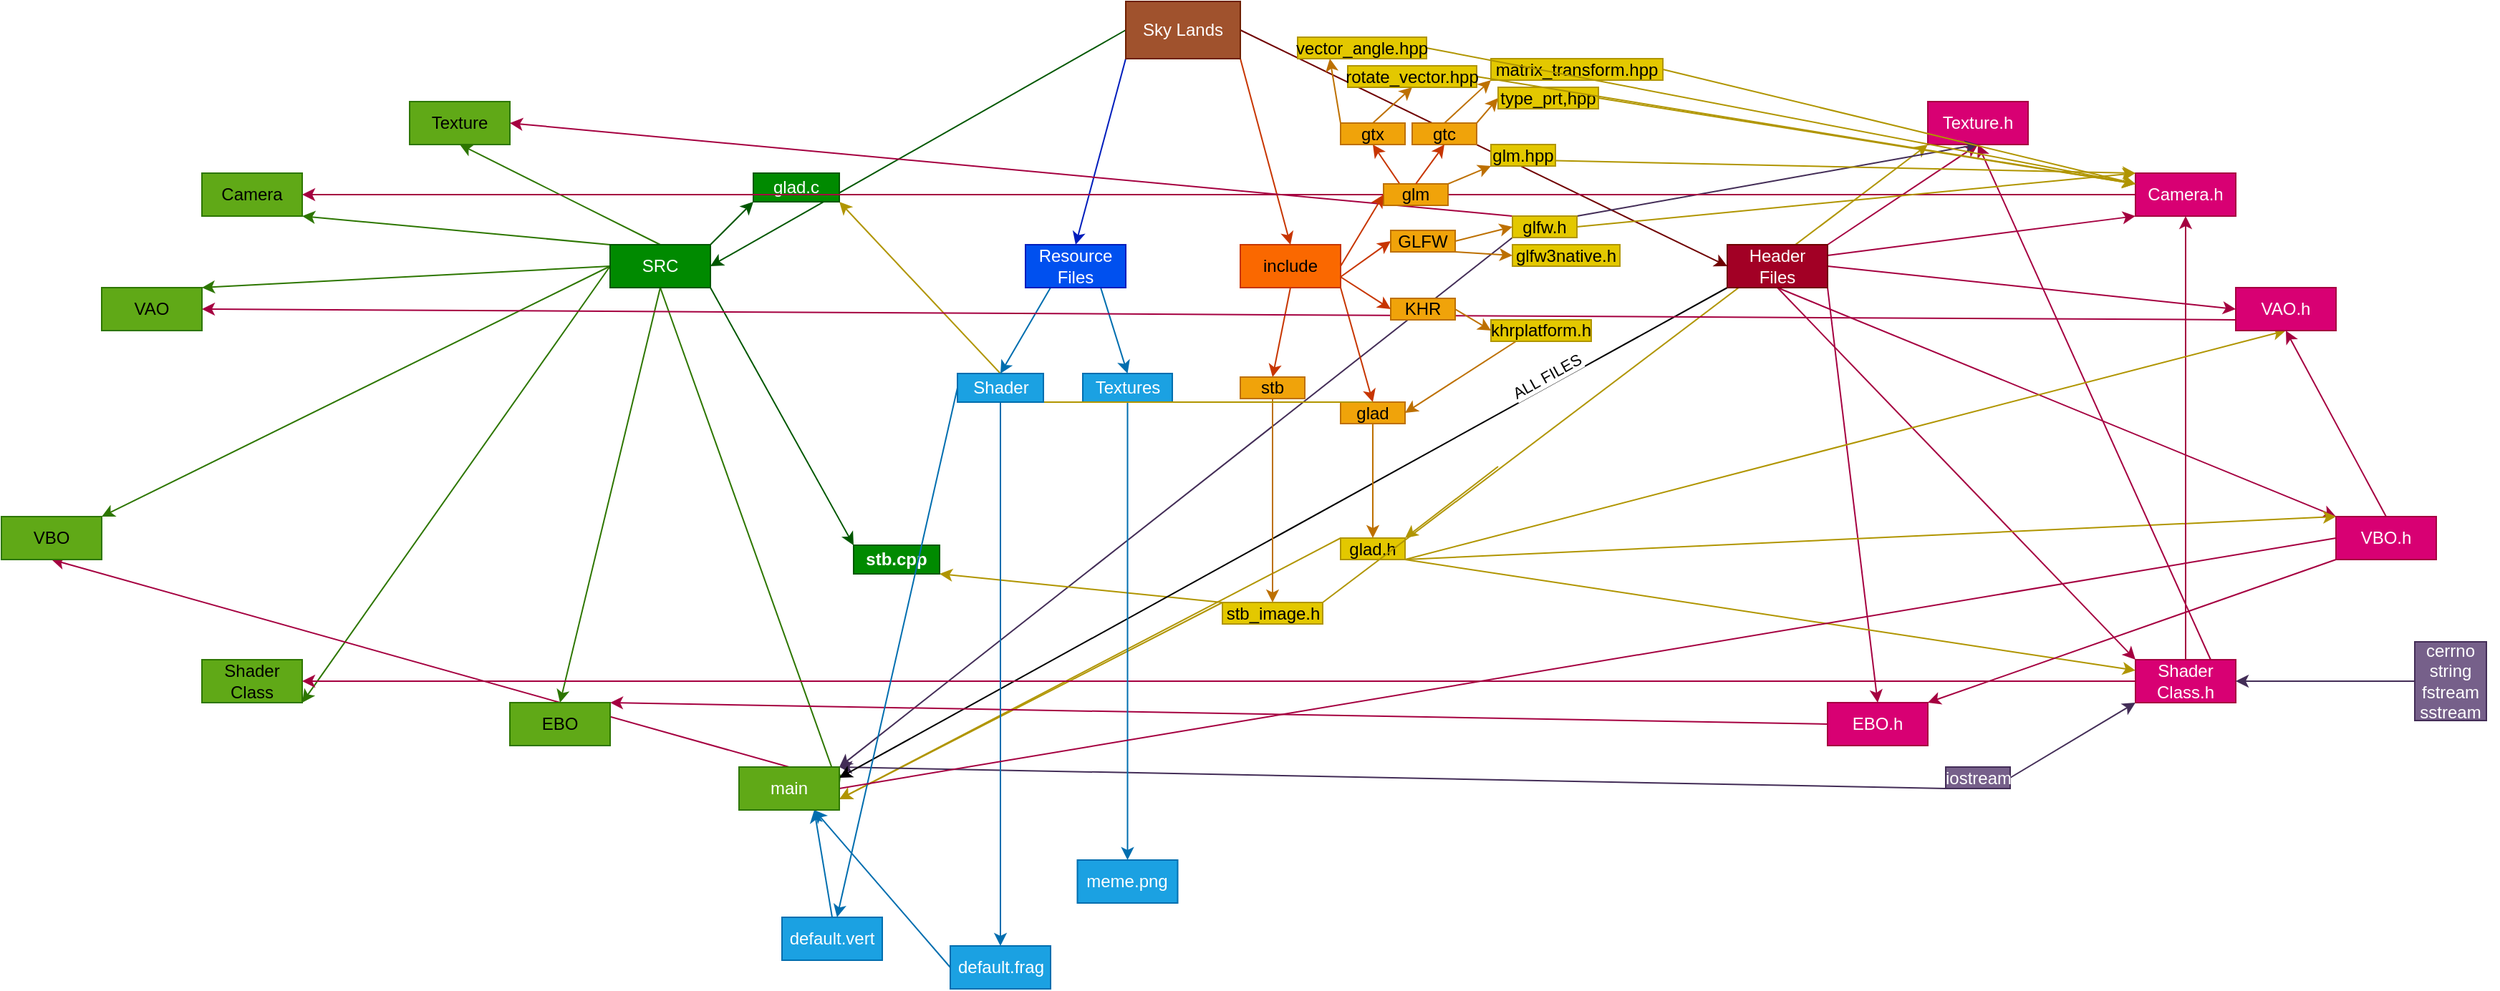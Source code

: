 <mxfile>
    <diagram id="4F_emGjvffJX1D-t-Qcj" name="Page-1">
        <mxGraphModel dx="1078" dy="186" grid="1" gridSize="10" guides="1" tooltips="1" connect="1" arrows="1" fold="1" page="1" pageScale="1" pageWidth="850" pageHeight="1100" math="0" shadow="0">
            <root>
                <mxCell id="0"/>
                <mxCell id="1" parent="0"/>
                <mxCell id="145" style="edgeStyle=none;html=1;exitX=0;exitY=0;exitDx=0;exitDy=0;entryX=1;entryY=0.75;entryDx=0;entryDy=0;fillColor=#e3c800;strokeColor=#B09500;" parent="1" source="107" target="75" edge="1">
                    <mxGeometry relative="1" as="geometry"/>
                </mxCell>
                <mxCell id="124" style="edgeStyle=none;html=1;exitX=0;exitY=0;exitDx=0;exitDy=0;shadow=0;fontSize=12;entryX=1;entryY=0.75;entryDx=0;entryDy=0;fillColor=#e3c800;strokeColor=#B09500;" parent="1" source="97" target="75" edge="1">
                    <mxGeometry relative="1" as="geometry">
                        <mxPoint x="6.25" y="380" as="targetPoint"/>
                    </mxGeometry>
                </mxCell>
                <mxCell id="122" style="edgeStyle=none;html=1;exitX=0;exitY=1;exitDx=0;exitDy=0;entryX=1;entryY=0;entryDx=0;entryDy=0;shadow=0;fontSize=12;fillColor=#76608a;strokeColor=#432D57;" parent="1" source="251" target="75" edge="1">
                    <mxGeometry relative="1" as="geometry"/>
                </mxCell>
                <mxCell id="121" style="edgeStyle=none;html=1;exitX=0;exitY=1;exitDx=0;exitDy=0;entryX=1;entryY=0;entryDx=0;entryDy=0;shadow=0;fontSize=12;fillColor=#76608a;strokeColor=#432D57;" parent="1" source="112" target="75" edge="1">
                    <mxGeometry relative="1" as="geometry"/>
                </mxCell>
                <mxCell id="111" style="edgeStyle=none;html=1;exitX=0;exitY=0;exitDx=0;exitDy=0;shadow=0;fontSize=12;entryX=1;entryY=1;entryDx=0;entryDy=0;fillColor=#e3c800;strokeColor=#B09500;" parent="1" source="107" target="80" edge="1">
                    <mxGeometry relative="1" as="geometry">
                        <mxPoint x="260" y="428.75" as="targetPoint"/>
                    </mxGeometry>
                </mxCell>
                <mxCell id="110" style="edgeStyle=none;html=1;exitX=0.5;exitY=0;exitDx=0;exitDy=0;entryX=1;entryY=1;entryDx=0;entryDy=0;fontSize=12;shadow=0;fillColor=#e3c800;strokeColor=#B09500;startArrow=none;" parent="1" source="189" target="82" edge="1">
                    <mxGeometry relative="1" as="geometry"/>
                </mxCell>
                <mxCell id="71" style="edgeStyle=none;html=1;exitX=0;exitY=0.5;exitDx=0;exitDy=0;entryX=1;entryY=0.5;entryDx=0;entryDy=0;fontSize=12;fillColor=#008a00;strokeColor=#005700;" parent="1" source="58" target="67" edge="1">
                    <mxGeometry relative="1" as="geometry"/>
                </mxCell>
                <mxCell id="72" style="edgeStyle=none;html=1;exitX=0;exitY=1;exitDx=0;exitDy=0;entryX=0.5;entryY=0;entryDx=0;entryDy=0;fontSize=12;fillColor=#0050ef;strokeColor=#001DBC;" parent="1" source="58" target="70" edge="1">
                    <mxGeometry relative="1" as="geometry"/>
                </mxCell>
                <mxCell id="73" style="edgeStyle=none;html=1;exitX=1;exitY=1;exitDx=0;exitDy=0;entryX=0.5;entryY=0;entryDx=0;entryDy=0;fontSize=12;fillColor=#fa6800;strokeColor=#C73500;" parent="1" source="58" target="69" edge="1">
                    <mxGeometry relative="1" as="geometry"/>
                </mxCell>
                <mxCell id="74" style="edgeStyle=none;html=1;exitX=1;exitY=0.5;exitDx=0;exitDy=0;entryX=0;entryY=0.5;entryDx=0;entryDy=0;fontSize=12;fillColor=#a20025;strokeColor=#6F0000;" parent="1" source="58" target="68" edge="1">
                    <mxGeometry relative="1" as="geometry"/>
                </mxCell>
                <mxCell id="83" style="edgeStyle=none;html=1;exitX=0.5;exitY=1;exitDx=0;exitDy=0;entryX=1;entryY=0.5;entryDx=0;entryDy=0;fontSize=12;fillColor=#60a917;strokeColor=#2D7600;" parent="1" source="67" target="75" edge="1">
                    <mxGeometry relative="1" as="geometry"/>
                </mxCell>
                <mxCell id="85" style="edgeStyle=none;html=1;exitX=1;exitY=0;exitDx=0;exitDy=0;entryX=0;entryY=1;entryDx=0;entryDy=0;fontSize=12;fillColor=#008a00;strokeColor=#005700;" parent="1" source="67" target="82" edge="1">
                    <mxGeometry relative="1" as="geometry"/>
                </mxCell>
                <mxCell id="86" style="edgeStyle=none;html=1;exitX=1;exitY=1;exitDx=0;exitDy=0;entryX=0;entryY=0;entryDx=0;entryDy=0;fontSize=12;fillColor=#008a00;strokeColor=#005700;" parent="1" source="67" target="80" edge="1">
                    <mxGeometry relative="1" as="geometry"/>
                </mxCell>
                <mxCell id="88" style="edgeStyle=none;html=1;exitX=0;exitY=0.5;exitDx=0;exitDy=0;entryX=1;entryY=1;entryDx=0;entryDy=0;fontSize=12;fillColor=#60a917;strokeColor=#2D7600;" parent="1" source="67" target="81" edge="1">
                    <mxGeometry relative="1" as="geometry"/>
                </mxCell>
                <mxCell id="89" style="edgeStyle=none;html=1;exitX=0.5;exitY=0;exitDx=0;exitDy=0;entryX=0.5;entryY=1;entryDx=0;entryDy=0;fontSize=12;fillColor=#60a917;strokeColor=#2D7600;" parent="1" source="67" target="76" edge="1">
                    <mxGeometry relative="1" as="geometry"/>
                </mxCell>
                <mxCell id="90" style="edgeStyle=none;html=1;exitX=0.5;exitY=1;exitDx=0;exitDy=0;entryX=0.5;entryY=0;entryDx=0;entryDy=0;fontSize=12;fillColor=#60a917;strokeColor=#2D7600;" parent="1" source="67" target="77" edge="1">
                    <mxGeometry relative="1" as="geometry"/>
                </mxCell>
                <mxCell id="91" style="edgeStyle=none;html=1;exitX=0;exitY=0.5;exitDx=0;exitDy=0;entryX=1;entryY=0;entryDx=0;entryDy=0;fontSize=12;fillColor=#60a917;strokeColor=#2D7600;" parent="1" source="67" target="78" edge="1">
                    <mxGeometry relative="1" as="geometry"/>
                </mxCell>
                <mxCell id="92" style="edgeStyle=none;html=1;entryX=1;entryY=0;entryDx=0;entryDy=0;fontSize=12;fillColor=#60a917;strokeColor=#2D7600;" parent="1" target="79" edge="1">
                    <mxGeometry relative="1" as="geometry">
                        <mxPoint y="185" as="sourcePoint"/>
                    </mxGeometry>
                </mxCell>
                <mxCell id="139" style="edgeStyle=none;html=1;exitX=0.5;exitY=1;exitDx=0;exitDy=0;entryX=0;entryY=0;entryDx=0;entryDy=0;shadow=0;fontSize=12;fillColor=#d80073;strokeColor=#A50040;" parent="1" source="68" target="126" edge="1">
                    <mxGeometry relative="1" as="geometry"/>
                </mxCell>
                <mxCell id="141" style="edgeStyle=none;html=1;exitX=1;exitY=0;exitDx=0;exitDy=0;entryX=0.5;entryY=1;entryDx=0;entryDy=0;shadow=0;fontSize=12;fillColor=#d80073;strokeColor=#A50040;" parent="1" source="68" target="129" edge="1">
                    <mxGeometry relative="1" as="geometry"/>
                </mxCell>
                <mxCell id="142" style="edgeStyle=none;html=1;exitX=0.5;exitY=1;exitDx=0;exitDy=0;entryX=0;entryY=0;entryDx=0;entryDy=0;shadow=0;fontSize=12;fillColor=#d80073;strokeColor=#A50040;" parent="1" source="68" target="127" edge="1">
                    <mxGeometry relative="1" as="geometry"/>
                </mxCell>
                <mxCell id="143" style="edgeStyle=none;html=1;exitX=1;exitY=1;exitDx=0;exitDy=0;entryX=0.5;entryY=0;entryDx=0;entryDy=0;shadow=0;fontSize=12;fillColor=#d80073;strokeColor=#A50040;" parent="1" source="68" target="125" edge="1">
                    <mxGeometry relative="1" as="geometry"/>
                </mxCell>
                <mxCell id="144" style="edgeStyle=none;html=1;exitX=1;exitY=0.5;exitDx=0;exitDy=0;entryX=0;entryY=0.5;entryDx=0;entryDy=0;shadow=0;fontSize=12;fillColor=#d80073;strokeColor=#A50040;" parent="1" source="68" target="128" edge="1">
                    <mxGeometry relative="1" as="geometry"/>
                </mxCell>
                <mxCell id="239" style="edgeStyle=none;html=1;exitX=0;exitY=1;exitDx=0;exitDy=0;entryX=1;entryY=0.25;entryDx=0;entryDy=0;strokeColor=default;" parent="1" source="68" target="75" edge="1">
                    <mxGeometry relative="1" as="geometry"/>
                </mxCell>
                <mxCell id="240" value="ALL FILES" style="edgeLabel;html=1;align=center;verticalAlign=middle;resizable=0;points=[];rotation=-29;" parent="239" vertex="1" connectable="0">
                    <mxGeometry x="-0.586" y="4" relative="1" as="geometry">
                        <mxPoint y="-12" as="offset"/>
                    </mxGeometry>
                </mxCell>
                <mxCell id="99" style="edgeStyle=none;html=1;exitX=1;exitY=1;exitDx=0;exitDy=0;entryX=0.5;entryY=0;entryDx=0;entryDy=0;fontSize=12;fillColor=#fa6800;strokeColor=#C73500;" parent="1" source="69" target="98" edge="1">
                    <mxGeometry relative="1" as="geometry"/>
                </mxCell>
                <mxCell id="105" style="edgeStyle=none;html=1;exitX=0.5;exitY=1;exitDx=0;exitDy=0;entryX=0.5;entryY=0;entryDx=0;entryDy=0;fontSize=12;fillColor=#fa6800;strokeColor=#C73500;" parent="1" source="69" target="104" edge="1">
                    <mxGeometry relative="1" as="geometry"/>
                </mxCell>
                <mxCell id="192" style="edgeStyle=none;html=1;exitX=0.25;exitY=1;exitDx=0;exitDy=0;entryX=0.5;entryY=0;entryDx=0;entryDy=0;fillColor=#1ba1e2;strokeColor=#006EAF;" parent="1" source="70" target="189" edge="1">
                    <mxGeometry relative="1" as="geometry"/>
                </mxCell>
                <mxCell id="193" style="edgeStyle=none;html=1;exitX=0.75;exitY=1;exitDx=0;exitDy=0;entryX=0.5;entryY=0;entryDx=0;entryDy=0;fillColor=#1ba1e2;strokeColor=#006EAF;" parent="1" source="70" target="190" edge="1">
                    <mxGeometry relative="1" as="geometry"/>
                </mxCell>
                <mxCell id="76" value="&lt;span style=&quot;font-size: 12px;&quot;&gt;Texture&lt;/span&gt;" style="rounded=0;whiteSpace=wrap;html=1;labelBackgroundColor=none;fontSize=10;fillColor=#60a917;strokeColor=#2D7600;" parent="1" vertex="1">
                    <mxGeometry x="-140" y="70" width="70" height="30" as="geometry"/>
                </mxCell>
                <mxCell id="80" value="&lt;span style=&quot;font-size: 12px;&quot;&gt;stb.cpp&lt;/span&gt;" style="rounded=0;whiteSpace=wrap;html=1;labelBackgroundColor=none;fontSize=10;fillColor=#008a00;strokeColor=#005700;fontColor=#ffffff;fontStyle=1" parent="1" vertex="1">
                    <mxGeometry x="170" y="380" width="60" height="20" as="geometry"/>
                </mxCell>
                <mxCell id="81" value="&lt;span style=&quot;font-size: 12px;&quot;&gt;Shader&lt;br&gt;Class&lt;br&gt;&lt;/span&gt;" style="rounded=0;whiteSpace=wrap;html=1;labelBackgroundColor=none;fontSize=10;fillColor=#60a917;strokeColor=#2D7600;" parent="1" vertex="1">
                    <mxGeometry x="-285" y="460" width="70" height="30" as="geometry"/>
                </mxCell>
                <mxCell id="82" value="&lt;span style=&quot;font-size: 12px;&quot;&gt;glad.c&lt;/span&gt;" style="rounded=0;whiteSpace=wrap;html=1;labelBackgroundColor=none;fontSize=10;fillColor=#008a00;strokeColor=#005700;fontColor=#ffffff;" parent="1" vertex="1">
                    <mxGeometry x="100" y="120" width="60" height="20" as="geometry"/>
                </mxCell>
                <mxCell id="155" style="edgeStyle=none;html=1;exitX=1;exitY=1;exitDx=0;exitDy=0;entryX=0;entryY=0;entryDx=0;entryDy=0;fillColor=#e3c800;strokeColor=#B09500;" parent="1" source="97" target="127" edge="1">
                    <mxGeometry relative="1" as="geometry"/>
                </mxCell>
                <mxCell id="166" style="edgeStyle=none;html=1;exitX=1;exitY=1;exitDx=0;exitDy=0;entryX=0;entryY=0.25;entryDx=0;entryDy=0;fillColor=#e3c800;strokeColor=#B09500;" parent="1" source="97" target="126" edge="1">
                    <mxGeometry relative="1" as="geometry"/>
                </mxCell>
                <mxCell id="97" value="glad.h" style="rounded=0;whiteSpace=wrap;html=1;labelBackgroundColor=none;fontSize=12;fillColor=#e3c800;fontColor=#000000;strokeColor=#B09500;" parent="1" vertex="1">
                    <mxGeometry x="510" y="375" width="45" height="15" as="geometry"/>
                </mxCell>
                <mxCell id="101" style="edgeStyle=none;html=1;exitX=0.5;exitY=1;exitDx=0;exitDy=0;entryX=0.5;entryY=0;entryDx=0;entryDy=0;fontSize=12;fillColor=#f0a30a;strokeColor=#BD7000;" parent="1" source="98" target="97" edge="1">
                    <mxGeometry relative="1" as="geometry"/>
                </mxCell>
                <mxCell id="103" style="edgeStyle=none;html=1;exitX=0.25;exitY=1;exitDx=0;exitDy=0;entryX=1;entryY=0.5;entryDx=0;entryDy=0;fontSize=12;fillColor=#f0a30a;strokeColor=#BD7000;" parent="1" source="256" target="98" edge="1">
                    <mxGeometry relative="1" as="geometry">
                        <mxPoint x="585" y="317.5" as="targetPoint"/>
                    </mxGeometry>
                </mxCell>
                <mxCell id="98" value="glad" style="rounded=0;whiteSpace=wrap;html=1;labelBackgroundColor=none;fontSize=12;fillColor=#f0a30a;fontColor=#000000;strokeColor=#BD7000;" parent="1" vertex="1">
                    <mxGeometry x="510" y="280" width="45" height="15" as="geometry"/>
                </mxCell>
                <mxCell id="205" style="edgeStyle=none;html=1;exitX=0.5;exitY=1;exitDx=0;exitDy=0;entryX=1;entryY=0;entryDx=0;entryDy=0;strokeColor=#B09500;fillColor=#e3c800;" parent="1" target="97" edge="1">
                    <mxGeometry relative="1" as="geometry">
                        <mxPoint x="620" y="325" as="sourcePoint"/>
                    </mxGeometry>
                </mxCell>
                <mxCell id="109" style="edgeStyle=none;html=1;exitX=0.5;exitY=1;exitDx=0;exitDy=0;entryX=0.5;entryY=0;entryDx=0;entryDy=0;fontSize=12;fillColor=#f0a30a;strokeColor=#BD7000;" parent="1" source="104" target="107" edge="1">
                    <mxGeometry relative="1" as="geometry"/>
                </mxCell>
                <mxCell id="185" style="edgeStyle=none;html=1;exitX=1;exitY=0;exitDx=0;exitDy=0;entryX=0;entryY=1;entryDx=0;entryDy=0;fillColor=#e3c800;strokeColor=#B09500;" parent="1" source="107" target="129" edge="1">
                    <mxGeometry relative="1" as="geometry">
                        <mxPoint x="780" y="390" as="targetPoint"/>
                    </mxGeometry>
                </mxCell>
                <mxCell id="107" value="stb_image.h" style="rounded=0;whiteSpace=wrap;html=1;labelBackgroundColor=none;fontSize=12;fillColor=#e3c800;fontColor=#000000;strokeColor=#B09500;" parent="1" vertex="1">
                    <mxGeometry x="427.5" y="420" width="70" height="15" as="geometry"/>
                </mxCell>
                <mxCell id="181" style="edgeStyle=none;html=1;exitX=1;exitY=0.5;exitDx=0;exitDy=0;entryX=0;entryY=1;entryDx=0;entryDy=0;fillColor=#76608a;strokeColor=#432D57;" parent="1" source="112" target="126" edge="1">
                    <mxGeometry relative="1" as="geometry"/>
                </mxCell>
                <mxCell id="112" value="iostream" style="rounded=0;whiteSpace=wrap;html=1;labelBackgroundColor=none;fontSize=12;fillColor=#76608a;fontColor=#ffffff;strokeColor=#432D57;" parent="1" vertex="1">
                    <mxGeometry x="932.5" y="535" width="45" height="15" as="geometry"/>
                </mxCell>
                <mxCell id="158" style="edgeStyle=none;html=1;exitX=0;exitY=0.5;exitDx=0;exitDy=0;entryX=1;entryY=0;entryDx=0;entryDy=0;fillColor=#d80073;strokeColor=#A50040;" parent="1" source="125" target="77" edge="1">
                    <mxGeometry relative="1" as="geometry"/>
                </mxCell>
                <mxCell id="125" value="&lt;span style=&quot;font-size: 12px;&quot;&gt;EBO.h&lt;/span&gt;" style="rounded=0;whiteSpace=wrap;html=1;labelBackgroundColor=none;fontSize=10;fillColor=#d80073;strokeColor=#A50040;fontColor=#ffffff;" parent="1" vertex="1">
                    <mxGeometry x="850" y="490" width="70" height="30" as="geometry"/>
                </mxCell>
                <mxCell id="165" style="edgeStyle=none;html=1;exitX=0;exitY=0.5;exitDx=0;exitDy=0;entryX=1;entryY=0.5;entryDx=0;entryDy=0;fillColor=#d80073;strokeColor=#A50040;" parent="1" source="126" target="81" edge="1">
                    <mxGeometry relative="1" as="geometry"/>
                </mxCell>
                <mxCell id="186" style="edgeStyle=none;html=1;exitX=0.75;exitY=0;exitDx=0;exitDy=0;entryX=0.5;entryY=1;entryDx=0;entryDy=0;fillColor=#d80073;strokeColor=#A50040;" parent="1" source="126" target="129" edge="1">
                    <mxGeometry relative="1" as="geometry"/>
                </mxCell>
                <mxCell id="267" style="edgeStyle=none;html=1;exitX=0.5;exitY=0;exitDx=0;exitDy=0;entryX=0.5;entryY=1;entryDx=0;entryDy=0;fillColor=#d80073;strokeColor=#A50040;" edge="1" parent="1" source="126" target="241">
                    <mxGeometry relative="1" as="geometry"/>
                </mxCell>
                <mxCell id="126" value="&lt;span style=&quot;font-size: 12px;&quot;&gt;Shader&lt;br&gt;Class.h&lt;br&gt;&lt;/span&gt;" style="rounded=0;whiteSpace=wrap;html=1;labelBackgroundColor=none;fontSize=10;fillColor=#d80073;strokeColor=#A50040;fontColor=#ffffff;" parent="1" vertex="1">
                    <mxGeometry x="1065" y="460" width="70" height="30" as="geometry"/>
                </mxCell>
                <mxCell id="161" style="edgeStyle=none;html=1;exitX=0.5;exitY=0;exitDx=0;exitDy=0;entryX=0.5;entryY=1;entryDx=0;entryDy=0;fillColor=#d80073;strokeColor=#A50040;" parent="1" source="127" target="128" edge="1">
                    <mxGeometry relative="1" as="geometry"/>
                </mxCell>
                <mxCell id="163" style="edgeStyle=none;html=1;exitX=0;exitY=1;exitDx=0;exitDy=0;entryX=1;entryY=0;entryDx=0;entryDy=0;fillColor=#d80073;strokeColor=#A50040;" parent="1" source="127" target="125" edge="1">
                    <mxGeometry relative="1" as="geometry"/>
                </mxCell>
                <mxCell id="188" style="edgeStyle=none;html=1;entryX=0.5;entryY=1;entryDx=0;entryDy=0;fillColor=#d80073;strokeColor=#A50040;startArrow=none;exitX=0.5;exitY=0;exitDx=0;exitDy=0;" parent="1" source="75" target="78" edge="1">
                    <mxGeometry relative="1" as="geometry"/>
                </mxCell>
                <mxCell id="127" value="&lt;span style=&quot;font-size: 12px;&quot;&gt;VBO.h&lt;/span&gt;" style="rounded=0;whiteSpace=wrap;html=1;labelBackgroundColor=none;fontSize=10;fillColor=#d80073;strokeColor=#A50040;fontColor=#ffffff;" parent="1" vertex="1">
                    <mxGeometry x="1205" y="360" width="70" height="30" as="geometry"/>
                </mxCell>
                <mxCell id="160" style="html=1;fillColor=#e3c800;strokeColor=#B09500;exitX=1;exitY=1;exitDx=0;exitDy=0;entryX=0.5;entryY=1;entryDx=0;entryDy=0;fontStyle=1" parent="1" source="97" target="128" edge="1">
                    <mxGeometry relative="1" as="geometry">
                        <mxPoint x="730" y="520" as="sourcePoint"/>
                        <mxPoint x="800" y="540" as="targetPoint"/>
                    </mxGeometry>
                </mxCell>
                <mxCell id="187" style="edgeStyle=none;html=1;exitX=0;exitY=0.75;exitDx=0;exitDy=0;entryX=1;entryY=0.5;entryDx=0;entryDy=0;fillColor=#d80073;strokeColor=#A50040;" parent="1" source="128" target="79" edge="1">
                    <mxGeometry relative="1" as="geometry"/>
                </mxCell>
                <mxCell id="128" value="&lt;span style=&quot;font-size: 12px;&quot;&gt;VAO.h&lt;/span&gt;" style="rounded=0;whiteSpace=wrap;html=1;labelBackgroundColor=none;fontSize=10;fillColor=#d80073;strokeColor=#A50040;fontColor=#ffffff;" parent="1" vertex="1">
                    <mxGeometry x="1135" y="200" width="70" height="30" as="geometry"/>
                </mxCell>
                <mxCell id="183" style="edgeStyle=none;html=1;exitX=0;exitY=0;exitDx=0;exitDy=0;entryX=1;entryY=0.5;entryDx=0;entryDy=0;fillColor=#d80073;strokeColor=#A50040;startArrow=none;" parent="1" source="251" target="76" edge="1">
                    <mxGeometry relative="1" as="geometry"/>
                </mxCell>
                <mxCell id="180" style="edgeStyle=none;html=1;exitX=1;exitY=0.5;exitDx=0;exitDy=0;entryX=1;entryY=0.5;entryDx=0;entryDy=0;fillColor=#76608a;strokeColor=#432D57;" parent="1" source="176" target="126" edge="1">
                    <mxGeometry relative="1" as="geometry"/>
                </mxCell>
                <mxCell id="129" value="&lt;span style=&quot;font-size: 12px;&quot;&gt;Texture.h&lt;/span&gt;" style="rounded=0;whiteSpace=wrap;html=1;labelBackgroundColor=none;fontSize=10;fillColor=#d80073;strokeColor=#A50040;fontColor=#ffffff;" parent="1" vertex="1">
                    <mxGeometry x="920" y="70" width="70" height="30" as="geometry"/>
                </mxCell>
                <mxCell id="197" style="edgeStyle=none;html=1;exitX=0;exitY=0.5;exitDx=0;exitDy=0;fillColor=#1ba1e2;strokeColor=#006EAF;" parent="1" source="189" target="194" edge="1">
                    <mxGeometry relative="1" as="geometry"/>
                </mxCell>
                <mxCell id="198" style="edgeStyle=none;html=1;exitX=0.5;exitY=1;exitDx=0;exitDy=0;entryX=0.5;entryY=0;entryDx=0;entryDy=0;fillColor=#1ba1e2;strokeColor=#006EAF;" parent="1" source="189" target="195" edge="1">
                    <mxGeometry relative="1" as="geometry"/>
                </mxCell>
                <mxCell id="200" style="edgeStyle=none;html=1;exitX=0.5;exitY=1;exitDx=0;exitDy=0;entryX=0.5;entryY=0;entryDx=0;entryDy=0;fillColor=#1ba1e2;strokeColor=#006EAF;" parent="1" source="190" target="199" edge="1">
                    <mxGeometry relative="1" as="geometry"/>
                </mxCell>
                <mxCell id="190" value="&lt;span style=&quot;font-size: 12px;&quot;&gt;Textures&lt;/span&gt;" style="rounded=0;whiteSpace=wrap;html=1;labelBackgroundColor=none;fontSize=10;fillColor=#1ba1e2;strokeColor=#006EAF;fontColor=#ffffff;" parent="1" vertex="1">
                    <mxGeometry x="330" y="260" width="62.5" height="20" as="geometry"/>
                </mxCell>
                <mxCell id="202" style="edgeStyle=none;html=1;exitX=0.5;exitY=0;exitDx=0;exitDy=0;entryX=0.75;entryY=1;entryDx=0;entryDy=0;fillColor=#1ba1e2;strokeColor=#006EAF;" parent="1" source="194" target="75" edge="1">
                    <mxGeometry relative="1" as="geometry">
                        <mxPoint x="-10" y="468.4" as="targetPoint"/>
                    </mxGeometry>
                </mxCell>
                <mxCell id="194" value="&lt;span style=&quot;font-size: 12px;&quot;&gt;default.vert&lt;/span&gt;" style="rounded=0;whiteSpace=wrap;html=1;labelBackgroundColor=none;fontSize=10;fillColor=#1ba1e2;strokeColor=#006EAF;fontColor=#ffffff;" parent="1" vertex="1">
                    <mxGeometry x="120" y="640" width="70" height="30" as="geometry"/>
                </mxCell>
                <mxCell id="201" style="edgeStyle=none;html=1;exitX=0;exitY=0.5;exitDx=0;exitDy=0;entryX=0.75;entryY=1;entryDx=0;entryDy=0;fillColor=#1ba1e2;strokeColor=#006EAF;" parent="1" source="195" target="75" edge="1">
                    <mxGeometry relative="1" as="geometry"/>
                </mxCell>
                <mxCell id="195" value="&lt;span style=&quot;font-size: 12px;&quot;&gt;default.frag&lt;/span&gt;" style="rounded=0;whiteSpace=wrap;html=1;labelBackgroundColor=none;fontSize=10;fillColor=#1ba1e2;strokeColor=#006EAF;fontColor=#ffffff;" parent="1" vertex="1">
                    <mxGeometry x="237.5" y="660" width="70" height="30" as="geometry"/>
                </mxCell>
                <mxCell id="199" value="&lt;span style=&quot;font-size: 12px;&quot;&gt;meme.png&lt;/span&gt;" style="rounded=0;whiteSpace=wrap;html=1;labelBackgroundColor=none;fontSize=10;fillColor=#1ba1e2;strokeColor=#006EAF;fontColor=#ffffff;" parent="1" vertex="1">
                    <mxGeometry x="326.25" y="600" width="70" height="30" as="geometry"/>
                </mxCell>
                <mxCell id="265" style="edgeStyle=none;html=1;exitX=0;exitY=0;exitDx=0;exitDy=0;entryX=1;entryY=1;entryDx=0;entryDy=0;fillColor=#60a917;strokeColor=#2D7600;" edge="1" parent="1" source="67" target="242">
                    <mxGeometry relative="1" as="geometry"/>
                </mxCell>
                <mxCell id="67" value="&lt;span style=&quot;font-size: 12px;&quot;&gt;SRC&lt;/span&gt;" style="rounded=0;whiteSpace=wrap;html=1;labelBackgroundColor=none;fontSize=10;fillColor=#008a00;fontColor=#ffffff;strokeColor=#005700;" parent="1" vertex="1">
                    <mxGeometry y="170" width="70" height="30" as="geometry"/>
                </mxCell>
                <mxCell id="70" value="&lt;span style=&quot;font-size: 12px;&quot;&gt;Resource&lt;br&gt;Files&lt;/span&gt;" style="rounded=0;whiteSpace=wrap;html=1;labelBackgroundColor=none;fontSize=10;fillColor=#0050ef;fontColor=#ffffff;strokeColor=#001DBC;" parent="1" vertex="1">
                    <mxGeometry x="290" y="170" width="70" height="30" as="geometry"/>
                </mxCell>
                <mxCell id="248" style="edgeStyle=none;html=1;exitX=1;exitY=0.75;exitDx=0;exitDy=0;entryX=0;entryY=0.5;entryDx=0;entryDy=0;fillColor=#fa6800;strokeColor=#C73500;" edge="1" parent="1" source="69" target="250">
                    <mxGeometry relative="1" as="geometry"/>
                </mxCell>
                <mxCell id="69" value="&lt;span style=&quot;font-size: 12px;&quot;&gt;include&lt;/span&gt;" style="rounded=0;whiteSpace=wrap;html=1;labelBackgroundColor=none;fontSize=10;fillColor=#fa6800;fontColor=#000000;strokeColor=#C73500;" parent="1" vertex="1">
                    <mxGeometry x="440" y="170" width="70" height="30" as="geometry"/>
                </mxCell>
                <mxCell id="78" value="&lt;span style=&quot;font-size: 12px;&quot;&gt;VBO&lt;/span&gt;" style="rounded=0;whiteSpace=wrap;html=1;labelBackgroundColor=none;fontSize=10;fillColor=#60a917;strokeColor=#2D7600;" parent="1" vertex="1">
                    <mxGeometry x="-425" y="360" width="70" height="30" as="geometry"/>
                </mxCell>
                <mxCell id="79" value="&lt;span style=&quot;font-size: 12px;&quot;&gt;VAO&lt;/span&gt;" style="rounded=0;whiteSpace=wrap;html=1;labelBackgroundColor=none;fontSize=10;fillColor=#60a917;strokeColor=#2D7600;" parent="1" vertex="1">
                    <mxGeometry x="-355" y="200" width="70" height="30" as="geometry"/>
                </mxCell>
                <mxCell id="58" value="&lt;font style=&quot;font-size: 12px;&quot;&gt;Sky Lands&lt;/font&gt;" style="rounded=0;whiteSpace=wrap;html=1;labelBackgroundColor=none;fontSize=10;fillColor=#a0522d;fontColor=#ffffff;strokeColor=#6D1F00;" parent="1" vertex="1">
                    <mxGeometry x="360" width="80" height="40" as="geometry"/>
                </mxCell>
                <mxCell id="214" value="" style="edgeStyle=none;html=1;exitX=0;exitY=0.5;exitDx=0;exitDy=0;entryX=1;entryY=0.5;entryDx=0;entryDy=0;fillColor=#d80073;strokeColor=#A50040;endArrow=none;" parent="1" source="127" target="75" edge="1">
                    <mxGeometry relative="1" as="geometry">
                        <mxPoint x="560" y="475" as="sourcePoint"/>
                        <mxPoint x="80" y="465" as="targetPoint"/>
                    </mxGeometry>
                </mxCell>
                <mxCell id="75" value="&lt;span style=&quot;font-size: 12px;&quot;&gt;main&lt;/span&gt;" style="rounded=0;whiteSpace=wrap;html=1;labelBackgroundColor=none;fontSize=10;fillColor=#60a917;fontColor=#ffffff;strokeColor=#2D7600;" parent="1" vertex="1">
                    <mxGeometry x="90" y="535" width="70" height="30" as="geometry"/>
                </mxCell>
                <mxCell id="238" style="edgeStyle=none;html=1;exitX=1;exitY=0;exitDx=0;exitDy=0;strokeColor=#432D57;entryX=0.5;entryY=1;entryDx=0;entryDy=0;fillColor=#76608a;" parent="1" source="251" target="129" edge="1">
                    <mxGeometry relative="1" as="geometry">
                        <mxPoint x="940" y="207.419" as="targetPoint"/>
                    </mxGeometry>
                </mxCell>
                <mxCell id="230" value="" style="edgeStyle=none;html=1;exitX=0.5;exitY=0;exitDx=0;exitDy=0;entryX=1;entryY=1;entryDx=0;entryDy=0;fontSize=12;shadow=0;fillColor=#e3c800;strokeColor=#B09500;endArrow=none;" parent="1" source="98" target="189" edge="1">
                    <mxGeometry relative="1" as="geometry">
                        <mxPoint x="552.5" y="550" as="sourcePoint"/>
                        <mxPoint x="160" y="140" as="targetPoint"/>
                    </mxGeometry>
                </mxCell>
                <mxCell id="189" value="&lt;span style=&quot;font-size: 12px;&quot;&gt;Shader&lt;/span&gt;" style="rounded=0;whiteSpace=wrap;html=1;labelBackgroundColor=none;fontSize=10;fillColor=#1ba1e2;strokeColor=#006EAF;fontColor=#ffffff;" parent="1" vertex="1">
                    <mxGeometry x="242.5" y="260" width="60" height="20" as="geometry"/>
                </mxCell>
                <mxCell id="176" value="cerrno&lt;br&gt;string&lt;br&gt;fstream&lt;br&gt;sstream" style="rounded=0;whiteSpace=wrap;html=1;labelBackgroundColor=none;fontSize=12;fillColor=#76608a;fontColor=#ffffff;strokeColor=#432D57;" parent="1" vertex="1">
                    <mxGeometry x="1260" y="447.5" width="50" height="55" as="geometry"/>
                </mxCell>
                <mxCell id="104" value="stb" style="rounded=0;whiteSpace=wrap;html=1;labelBackgroundColor=none;fontSize=12;fillColor=#f0a30a;fontColor=#000000;strokeColor=#BD7000;" parent="1" vertex="1">
                    <mxGeometry x="440" y="262.5" width="45" height="15" as="geometry"/>
                </mxCell>
                <mxCell id="77" value="&lt;span style=&quot;font-size: 12px;&quot;&gt;EBO&lt;/span&gt;" style="rounded=0;whiteSpace=wrap;html=1;labelBackgroundColor=none;fontSize=10;fillColor=#60a917;strokeColor=#2D7600;" parent="1" vertex="1">
                    <mxGeometry x="-70" y="490" width="70" height="30" as="geometry"/>
                </mxCell>
                <mxCell id="266" style="edgeStyle=none;html=1;exitX=1;exitY=0.25;exitDx=0;exitDy=0;entryX=0;entryY=1;entryDx=0;entryDy=0;fillColor=#d80073;strokeColor=#A50040;" edge="1" parent="1" source="68" target="241">
                    <mxGeometry relative="1" as="geometry"/>
                </mxCell>
                <mxCell id="68" value="&lt;span style=&quot;font-size: 12px;&quot;&gt;Header&lt;br&gt;Files&lt;/span&gt;" style="rounded=0;whiteSpace=wrap;html=1;labelBackgroundColor=none;fontSize=10;fillColor=#a20025;fontColor=#ffffff;strokeColor=#6F0000;" parent="1" vertex="1">
                    <mxGeometry x="780" y="170" width="70" height="30" as="geometry"/>
                </mxCell>
                <mxCell id="264" style="edgeStyle=none;html=1;exitX=0;exitY=0.5;exitDx=0;exitDy=0;entryX=1;entryY=0.5;entryDx=0;entryDy=0;fillColor=#d80073;strokeColor=#A50040;" edge="1" parent="1" source="241" target="242">
                    <mxGeometry relative="1" as="geometry"/>
                </mxCell>
                <mxCell id="241" value="&lt;span style=&quot;font-size: 12px;&quot;&gt;Camera.h&lt;/span&gt;" style="rounded=0;whiteSpace=wrap;html=1;labelBackgroundColor=none;fontSize=10;fillColor=#d80073;strokeColor=#A50040;fontColor=#ffffff;" parent="1" vertex="1">
                    <mxGeometry x="1065" y="120" width="70" height="30" as="geometry"/>
                </mxCell>
                <mxCell id="242" value="&lt;span style=&quot;font-size: 12px;&quot;&gt;Camera&lt;/span&gt;" style="rounded=0;whiteSpace=wrap;html=1;labelBackgroundColor=none;fontSize=10;fillColor=#60a917;strokeColor=#2D7600;" parent="1" vertex="1">
                    <mxGeometry x="-285" y="120" width="70" height="30" as="geometry"/>
                </mxCell>
                <mxCell id="278" style="edgeStyle=none;html=1;exitX=0.25;exitY=0;exitDx=0;exitDy=0;entryX=0.5;entryY=1;entryDx=0;entryDy=0;fillColor=#fa6800;strokeColor=#C73500;" edge="1" parent="1" source="243" target="277">
                    <mxGeometry relative="1" as="geometry"/>
                </mxCell>
                <mxCell id="243" value="glm" style="rounded=0;whiteSpace=wrap;html=1;labelBackgroundColor=none;fontSize=12;fillColor=#f0a30a;fontColor=#000000;strokeColor=#BD7000;" parent="1" vertex="1">
                    <mxGeometry x="540" y="127.5" width="45" height="15" as="geometry"/>
                </mxCell>
                <mxCell id="244" style="edgeStyle=none;html=1;exitX=1;exitY=0.5;exitDx=0;exitDy=0;entryX=0;entryY=0.5;entryDx=0;entryDy=0;fontSize=12;fillColor=#fa6800;strokeColor=#C73500;" parent="1" source="69" target="243" edge="1">
                    <mxGeometry relative="1" as="geometry">
                        <mxPoint x="510" y="180" as="sourcePoint"/>
                        <mxPoint x="552.5" y="250" as="targetPoint"/>
                    </mxGeometry>
                </mxCell>
                <mxCell id="269" style="edgeStyle=none;html=1;exitX=1;exitY=0.75;exitDx=0;exitDy=0;entryX=0;entryY=0;entryDx=0;entryDy=0;fillColor=#e3c800;strokeColor=#B09500;" edge="1" parent="1" source="245" target="241">
                    <mxGeometry relative="1" as="geometry"/>
                </mxCell>
                <mxCell id="245" value="glm.hpp" style="rounded=0;whiteSpace=wrap;html=1;labelBackgroundColor=none;fontSize=12;fillColor=#e3c800;fontColor=#000000;strokeColor=#B09500;" parent="1" vertex="1">
                    <mxGeometry x="615" y="100" width="45" height="15" as="geometry"/>
                </mxCell>
                <mxCell id="246" style="edgeStyle=none;html=1;exitX=1;exitY=0;exitDx=0;exitDy=0;entryX=0;entryY=1;entryDx=0;entryDy=0;fontSize=12;fillColor=#f0a30a;strokeColor=#BD7000;" parent="1" source="243" target="245" edge="1">
                    <mxGeometry relative="1" as="geometry">
                        <mxPoint x="570" y="140" as="sourcePoint"/>
                        <mxPoint x="570" y="200" as="targetPoint"/>
                    </mxGeometry>
                </mxCell>
                <mxCell id="249" value="KHR" style="rounded=0;whiteSpace=wrap;html=1;labelBackgroundColor=none;fontSize=12;fillColor=#f0a30a;fontColor=#000000;strokeColor=#BD7000;" vertex="1" parent="1">
                    <mxGeometry x="545" y="207.5" width="45" height="15" as="geometry"/>
                </mxCell>
                <mxCell id="250" value="GLFW" style="rounded=0;whiteSpace=wrap;html=1;labelBackgroundColor=none;fontSize=12;fillColor=#f0a30a;fontColor=#000000;strokeColor=#BD7000;" vertex="1" parent="1">
                    <mxGeometry x="545" y="160" width="45" height="15" as="geometry"/>
                </mxCell>
                <mxCell id="268" style="edgeStyle=none;html=1;exitX=1;exitY=0.5;exitDx=0;exitDy=0;entryX=0;entryY=0;entryDx=0;entryDy=0;fillColor=#e3c800;strokeColor=#B09500;" edge="1" parent="1" source="251" target="241">
                    <mxGeometry relative="1" as="geometry">
                        <mxPoint x="1125" y="157.25" as="targetPoint"/>
                    </mxGeometry>
                </mxCell>
                <mxCell id="251" value="glfw.h" style="rounded=0;whiteSpace=wrap;html=1;labelBackgroundColor=none;fontSize=12;fillColor=#e3c800;fontColor=#000000;strokeColor=#B09500;" vertex="1" parent="1">
                    <mxGeometry x="630" y="150" width="45" height="15" as="geometry"/>
                </mxCell>
                <mxCell id="253" style="edgeStyle=none;html=1;exitX=1;exitY=0.5;exitDx=0;exitDy=0;entryX=0;entryY=0.5;entryDx=0;entryDy=0;fontSize=12;fillColor=#f0a30a;strokeColor=#BD7000;" edge="1" parent="1" source="250" target="251">
                    <mxGeometry relative="1" as="geometry">
                        <mxPoint x="595" y="180" as="sourcePoint"/>
                        <mxPoint x="612.5" y="152.5" as="targetPoint"/>
                    </mxGeometry>
                </mxCell>
                <mxCell id="255" style="edgeStyle=none;html=1;exitX=1;exitY=0.75;exitDx=0;exitDy=0;entryX=0;entryY=0.5;entryDx=0;entryDy=0;fillColor=#fa6800;strokeColor=#C73500;" edge="1" parent="1" source="69" target="249">
                    <mxGeometry relative="1" as="geometry">
                        <mxPoint x="520" y="202.5" as="sourcePoint"/>
                        <mxPoint x="555" y="177.5" as="targetPoint"/>
                    </mxGeometry>
                </mxCell>
                <mxCell id="256" value="khrplatform.h" style="rounded=0;whiteSpace=wrap;html=1;labelBackgroundColor=none;fontSize=12;fillColor=#e3c800;fontColor=#000000;strokeColor=#B09500;" vertex="1" parent="1">
                    <mxGeometry x="615" y="222.5" width="70" height="15" as="geometry"/>
                </mxCell>
                <mxCell id="257" style="edgeStyle=none;html=1;exitX=1;exitY=0.5;exitDx=0;exitDy=0;entryX=0;entryY=0.5;entryDx=0;entryDy=0;fontSize=12;fillColor=#f0a30a;strokeColor=#BD7000;" edge="1" parent="1" source="249" target="256">
                    <mxGeometry relative="1" as="geometry">
                        <mxPoint x="600" y="177.5" as="sourcePoint"/>
                        <mxPoint x="640" y="167.5" as="targetPoint"/>
                    </mxGeometry>
                </mxCell>
                <mxCell id="259" value="glfw3native.h" style="rounded=0;whiteSpace=wrap;html=1;labelBackgroundColor=none;fontSize=12;fillColor=#e3c800;fontColor=#000000;strokeColor=#B09500;" vertex="1" parent="1">
                    <mxGeometry x="630" y="170" width="75" height="15" as="geometry"/>
                </mxCell>
                <mxCell id="261" style="edgeStyle=none;html=1;exitX=1;exitY=1;exitDx=0;exitDy=0;entryX=0;entryY=0.5;entryDx=0;entryDy=0;fontSize=12;fillColor=#f0a30a;strokeColor=#BD7000;" edge="1" parent="1" source="250" target="259">
                    <mxGeometry relative="1" as="geometry">
                        <mxPoint x="600" y="177.5" as="sourcePoint"/>
                        <mxPoint x="640" y="167.5" as="targetPoint"/>
                    </mxGeometry>
                </mxCell>
                <mxCell id="274" style="edgeStyle=none;html=1;exitX=0.5;exitY=0;exitDx=0;exitDy=0;entryX=0;entryY=1;entryDx=0;entryDy=0;fillColor=#f0a30a;strokeColor=#BD7000;" edge="1" parent="1" source="270" target="273">
                    <mxGeometry relative="1" as="geometry"/>
                </mxCell>
                <mxCell id="276" style="edgeStyle=none;html=1;exitX=1;exitY=0;exitDx=0;exitDy=0;entryX=0;entryY=0.5;entryDx=0;entryDy=0;fillColor=#f0a30a;strokeColor=#BD7000;" edge="1" parent="1" source="270" target="275">
                    <mxGeometry relative="1" as="geometry"/>
                </mxCell>
                <mxCell id="270" value="gtc" style="rounded=0;whiteSpace=wrap;html=1;labelBackgroundColor=none;fontSize=12;fillColor=#f0a30a;fontColor=#000000;strokeColor=#BD7000;" vertex="1" parent="1">
                    <mxGeometry x="560" y="85" width="45" height="15" as="geometry"/>
                </mxCell>
                <mxCell id="272" style="edgeStyle=none;html=1;exitX=0.5;exitY=0;exitDx=0;exitDy=0;entryX=0.5;entryY=1;entryDx=0;entryDy=0;fontSize=12;fillColor=#fa6800;strokeColor=#C73500;" edge="1" parent="1" source="243" target="270">
                    <mxGeometry relative="1" as="geometry">
                        <mxPoint x="525" y="142.5" as="sourcePoint"/>
                        <mxPoint x="555" y="92.5" as="targetPoint"/>
                    </mxGeometry>
                </mxCell>
                <mxCell id="286" style="edgeStyle=none;html=1;exitX=1;exitY=0.5;exitDx=0;exitDy=0;fillColor=#e3c800;strokeColor=#B09500;entryX=0;entryY=0.25;entryDx=0;entryDy=0;" edge="1" parent="1" source="273" target="241">
                    <mxGeometry relative="1" as="geometry">
                        <mxPoint x="1040" y="130" as="targetPoint"/>
                    </mxGeometry>
                </mxCell>
                <mxCell id="273" value="matrix_transform.hpp" style="rounded=0;whiteSpace=wrap;html=1;labelBackgroundColor=none;fontSize=12;fillColor=#e3c800;fontColor=#000000;strokeColor=#B09500;" vertex="1" parent="1">
                    <mxGeometry x="615" y="40" width="120" height="15" as="geometry"/>
                </mxCell>
                <mxCell id="285" style="edgeStyle=none;html=1;exitX=1;exitY=0.5;exitDx=0;exitDy=0;fillColor=#e3c800;strokeColor=#B09500;entryX=0;entryY=0.25;entryDx=0;entryDy=0;" edge="1" parent="1" source="275" target="241">
                    <mxGeometry relative="1" as="geometry">
                        <mxPoint x="870" y="110" as="targetPoint"/>
                    </mxGeometry>
                </mxCell>
                <mxCell id="275" value="type_prt,hpp" style="rounded=0;whiteSpace=wrap;html=1;labelBackgroundColor=none;fontSize=12;fillColor=#e3c800;fontColor=#000000;strokeColor=#B09500;" vertex="1" parent="1">
                    <mxGeometry x="620" y="60" width="70" height="15" as="geometry"/>
                </mxCell>
                <mxCell id="280" style="edgeStyle=none;html=1;exitX=0.5;exitY=0;exitDx=0;exitDy=0;entryX=0.5;entryY=1;entryDx=0;entryDy=0;fillColor=#f0a30a;strokeColor=#BD7000;" edge="1" parent="1" source="277" target="279">
                    <mxGeometry relative="1" as="geometry"/>
                </mxCell>
                <mxCell id="282" style="edgeStyle=none;html=1;exitX=0;exitY=0;exitDx=0;exitDy=0;entryX=0.25;entryY=1;entryDx=0;entryDy=0;fillColor=#f0a30a;strokeColor=#BD7000;" edge="1" parent="1" source="277" target="281">
                    <mxGeometry relative="1" as="geometry"/>
                </mxCell>
                <mxCell id="277" value="gtx" style="rounded=0;whiteSpace=wrap;html=1;labelBackgroundColor=none;fontSize=12;fillColor=#f0a30a;fontColor=#000000;strokeColor=#BD7000;" vertex="1" parent="1">
                    <mxGeometry x="510" y="85" width="45" height="15" as="geometry"/>
                </mxCell>
                <mxCell id="284" style="edgeStyle=none;html=1;exitX=1;exitY=0.5;exitDx=0;exitDy=0;fillColor=#e3c800;strokeColor=#B09500;entryX=0;entryY=0.25;entryDx=0;entryDy=0;" edge="1" parent="1" source="279" target="241">
                    <mxGeometry relative="1" as="geometry">
                        <mxPoint x="1030" y="140" as="targetPoint"/>
                    </mxGeometry>
                </mxCell>
                <mxCell id="279" value="rotate_vector.hpp" style="rounded=0;whiteSpace=wrap;html=1;labelBackgroundColor=none;fontSize=12;fillColor=#e3c800;fontColor=#000000;strokeColor=#B09500;" vertex="1" parent="1">
                    <mxGeometry x="515" y="45" width="90" height="15" as="geometry"/>
                </mxCell>
                <mxCell id="283" style="edgeStyle=none;html=1;exitX=1;exitY=0.5;exitDx=0;exitDy=0;fillColor=#e3c800;strokeColor=#B09500;entryX=0;entryY=0.25;entryDx=0;entryDy=0;" edge="1" parent="1" source="281" target="241">
                    <mxGeometry relative="1" as="geometry">
                        <mxPoint x="990" y="150" as="targetPoint"/>
                    </mxGeometry>
                </mxCell>
                <mxCell id="281" value="vector_angle.hpp" style="rounded=0;whiteSpace=wrap;html=1;labelBackgroundColor=none;fontSize=12;fillColor=#e3c800;fontColor=#000000;strokeColor=#B09500;" vertex="1" parent="1">
                    <mxGeometry x="480" y="25" width="90" height="15" as="geometry"/>
                </mxCell>
            </root>
        </mxGraphModel>
    </diagram>
</mxfile>